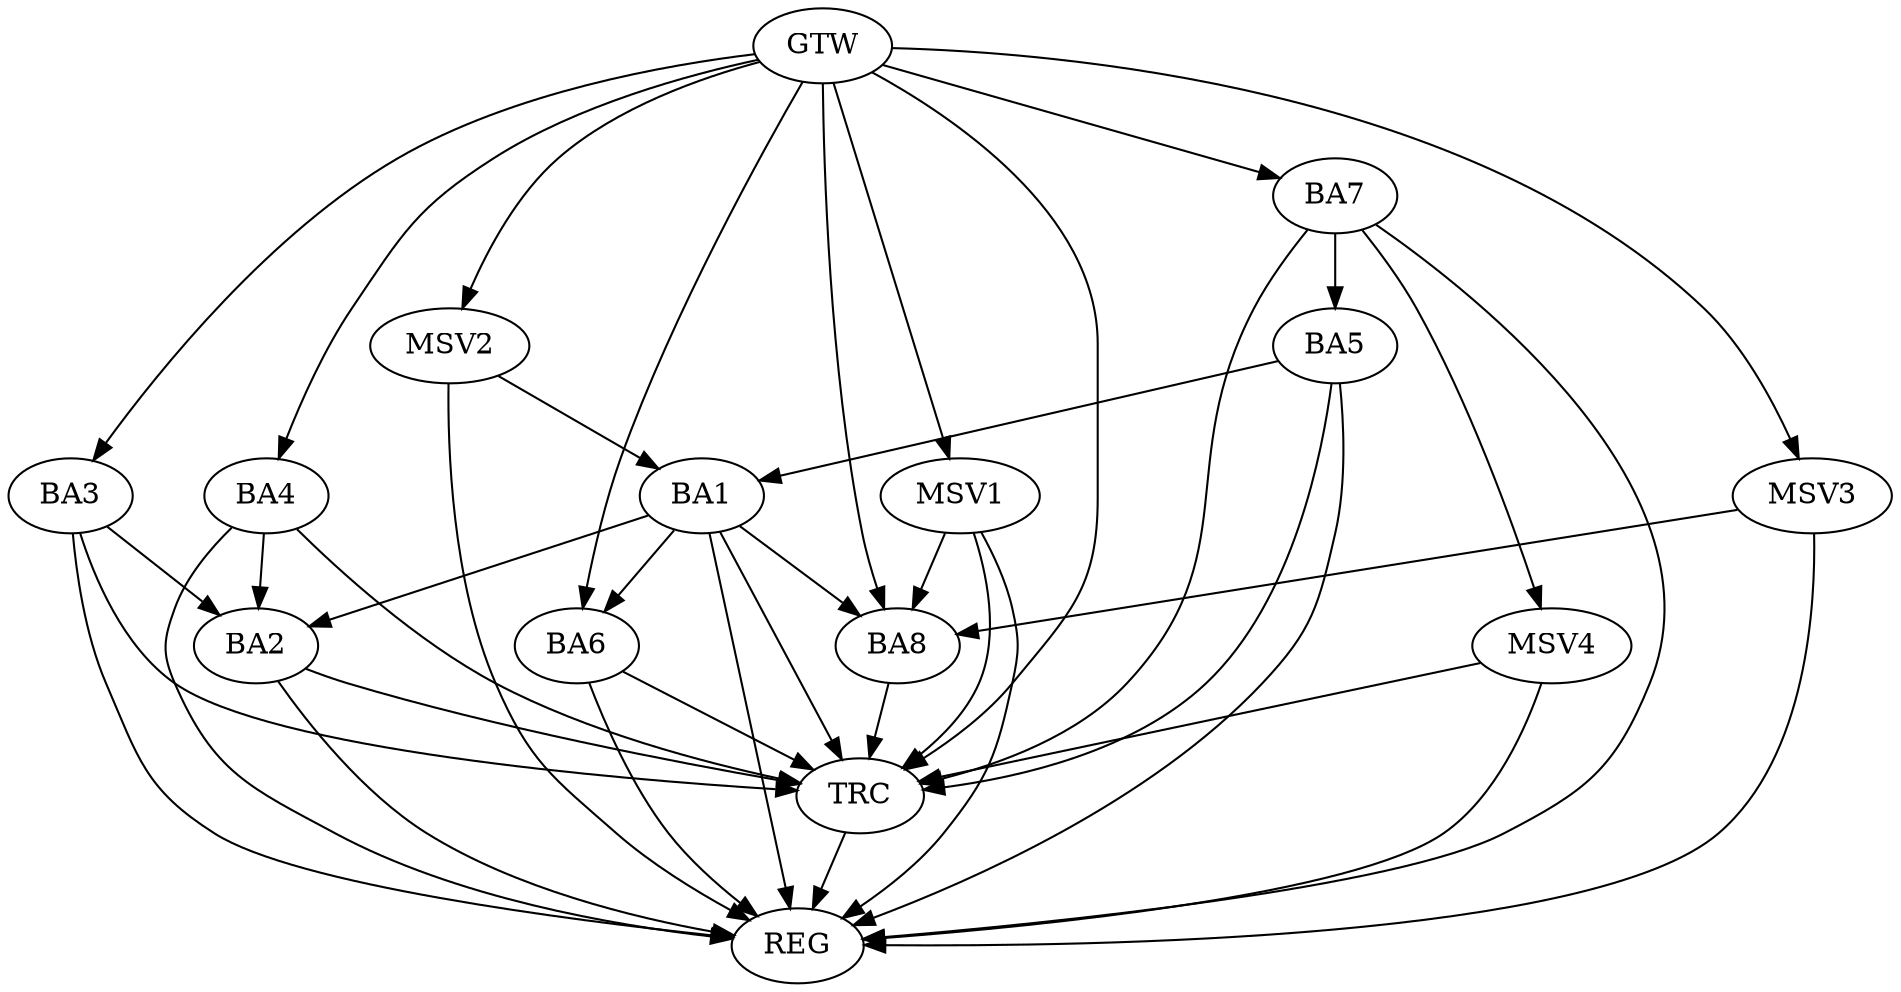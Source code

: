 strict digraph G {
  BA1 [ label="BA1" ];
  BA2 [ label="BA2" ];
  BA3 [ label="BA3" ];
  BA4 [ label="BA4" ];
  BA5 [ label="BA5" ];
  BA6 [ label="BA6" ];
  BA7 [ label="BA7" ];
  BA8 [ label="BA8" ];
  GTW [ label="GTW" ];
  REG [ label="REG" ];
  TRC [ label="TRC" ];
  MSV1 [ label="MSV1" ];
  MSV2 [ label="MSV2" ];
  MSV3 [ label="MSV3" ];
  MSV4 [ label="MSV4" ];
  BA1 -> BA2;
  BA3 -> BA2;
  BA4 -> BA2;
  BA5 -> BA1;
  BA7 -> BA5;
  GTW -> BA3;
  GTW -> BA4;
  GTW -> BA6;
  GTW -> BA7;
  GTW -> BA8;
  BA1 -> REG;
  BA2 -> REG;
  BA3 -> REG;
  BA4 -> REG;
  BA5 -> REG;
  BA6 -> REG;
  BA7 -> REG;
  BA1 -> TRC;
  BA2 -> TRC;
  BA3 -> TRC;
  BA4 -> TRC;
  BA5 -> TRC;
  BA6 -> TRC;
  BA7 -> TRC;
  BA8 -> TRC;
  GTW -> TRC;
  TRC -> REG;
  BA1 -> BA8;
  BA1 -> BA6;
  MSV1 -> BA8;
  GTW -> MSV1;
  MSV1 -> REG;
  MSV1 -> TRC;
  MSV2 -> BA1;
  GTW -> MSV2;
  MSV2 -> REG;
  MSV3 -> BA8;
  GTW -> MSV3;
  MSV3 -> REG;
  BA7 -> MSV4;
  MSV4 -> REG;
  MSV4 -> TRC;
}
